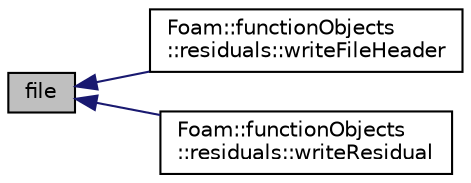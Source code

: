 digraph "file"
{
  bgcolor="transparent";
  edge [fontname="Helvetica",fontsize="10",labelfontname="Helvetica",labelfontsize="10"];
  node [fontname="Helvetica",fontsize="10",shape=record];
  rankdir="LR";
  Node1 [label="file",height=0.2,width=0.4,color="black", fillcolor="grey75", style="filled", fontcolor="black"];
  Node1 -> Node2 [dir="back",color="midnightblue",fontsize="10",style="solid",fontname="Helvetica"];
  Node2 [label="Foam::functionObjects\l::residuals::writeFileHeader",height=0.2,width=0.4,color="black",URL="$a02224.html#a8201d57ce54426f42a4dfc21faf973dd",tooltip="Output field header information. "];
  Node1 -> Node3 [dir="back",color="midnightblue",fontsize="10",style="solid",fontname="Helvetica"];
  Node3 [label="Foam::functionObjects\l::residuals::writeResidual",height=0.2,width=0.4,color="black",URL="$a02224.html#a595e87c39c4137068975c9474942dd4f",tooltip="Calculate the field min/max. "];
}
